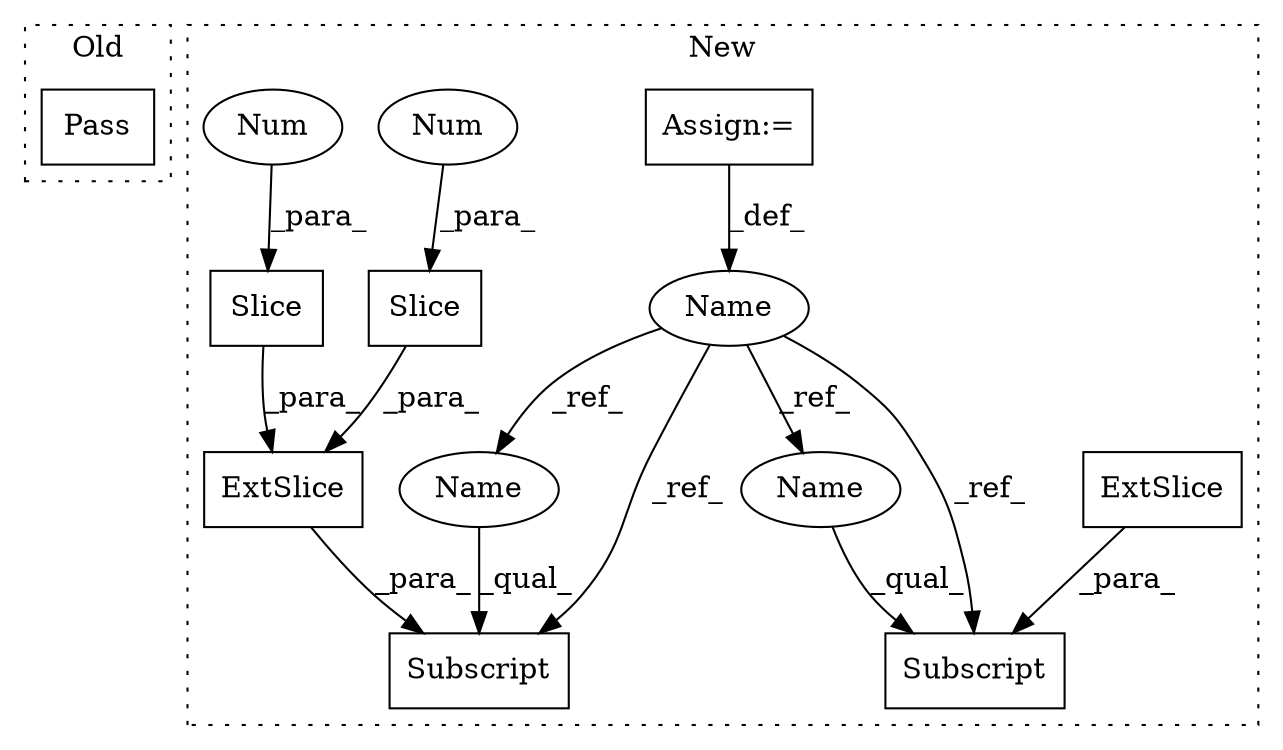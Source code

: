 digraph G {
subgraph cluster0 {
1 [label="Pass" a="62" s="1684" l="4" shape="box"];
label = "Old";
style="dotted";
}
subgraph cluster1 {
2 [label="ExtSlice" a="85" s="1940" l="3" shape="box"];
3 [label="Subscript" a="63" s="1940,0" l="19,0" shape="box"];
4 [label="Slice" a="80" s="1952" l="1" shape="box"];
5 [label="Num" a="76" s="1955" l="3" shape="ellipse"];
6 [label="Name" a="87" s="1674" l="3" shape="ellipse"];
7 [label="Subscript" a="63" s="1852,0" l="47,0" shape="box"];
8 [label="ExtSlice" a="85" s="1852" l="3" shape="box"];
9 [label="Slice" a="80" s="1944" l="1" shape="box"];
10 [label="Num" a="76" s="1947" l="3" shape="ellipse"];
11 [label="Assign:=" a="68" s="1677" l="3" shape="box"];
12 [label="Name" a="87" s="1852" l="3" shape="ellipse"];
13 [label="Name" a="87" s="1940" l="3" shape="ellipse"];
label = "New";
style="dotted";
}
2 -> 3 [label="_para_"];
4 -> 2 [label="_para_"];
5 -> 4 [label="_para_"];
6 -> 12 [label="_ref_"];
6 -> 13 [label="_ref_"];
6 -> 7 [label="_ref_"];
6 -> 3 [label="_ref_"];
8 -> 7 [label="_para_"];
9 -> 2 [label="_para_"];
10 -> 9 [label="_para_"];
11 -> 6 [label="_def_"];
12 -> 7 [label="_qual_"];
13 -> 3 [label="_qual_"];
}